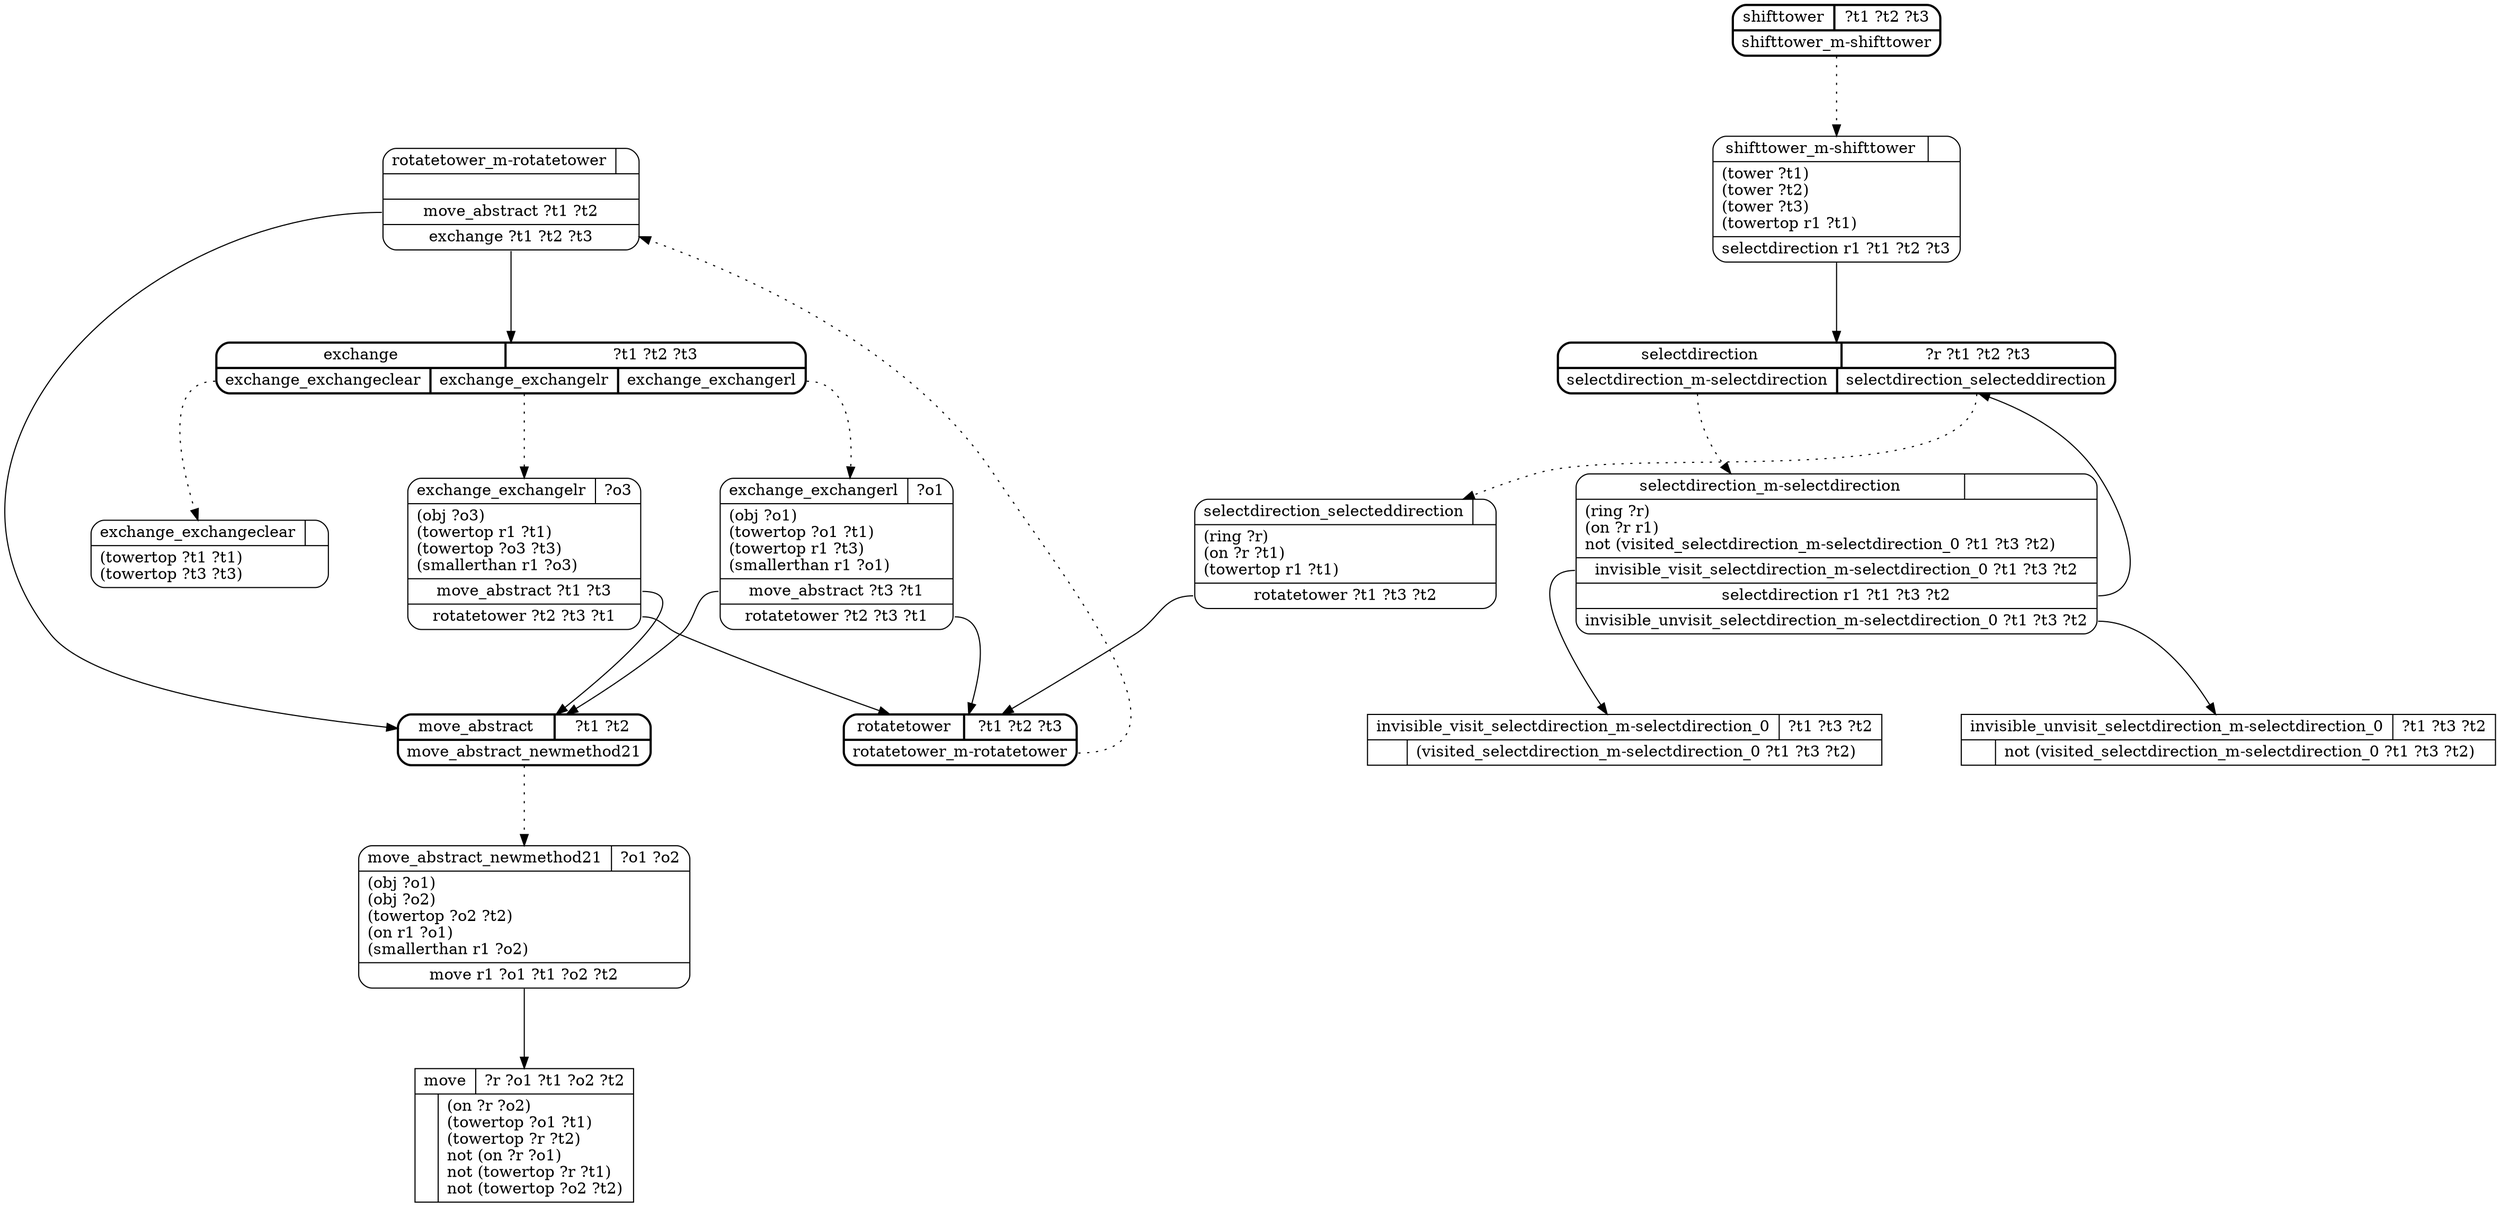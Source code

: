 // Generated by Hype
digraph "towers" {
  nodesep=1
  ranksep=1
  // Operators
  node [shape=record]
  "move" [
    label="{{\N|?r ?o1 ?t1 ?o2 ?t2}|{|(on ?r ?o2)\l(towertop ?o1 ?t1)\l(towertop ?r ?t2)\lnot (on ?r ?o1)\lnot (towertop ?r ?t1)\lnot (towertop ?o2 ?t2)\l}}"
  ]
  "invisible_visit_selectdirection_m-selectdirection_0" [
    label="{{\N|?t1 ?t3 ?t2}|{|(visited_selectdirection_m-selectdirection_0 ?t1 ?t3 ?t2)\l}}"
  ]
  "invisible_unvisit_selectdirection_m-selectdirection_0" [
    label="{{\N|?t1 ?t3 ?t2}|{|not (visited_selectdirection_m-selectdirection_0 ?t1 ?t3 ?t2)\l}}"
  ]
  // Methods
  node [shape=Mrecord]
  "shifttower" [
    style=bold
    label="{{\N|?t1 ?t2 ?t3}|{<0>shifttower_m-shifttower}}"
  ]
  "shifttower_m-shifttower" [
    label="{{\N|}|(tower ?t1)\l(tower ?t2)\l(tower ?t3)\l(towertop r1 ?t1)\l|<0>selectdirection r1 ?t1 ?t2 ?t3}"
  ]
  "shifttower":0 -> "shifttower_m-shifttower" [style=dotted]
  "shifttower_m-shifttower":0 -> "selectdirection"
  "selectdirection" [
    style=bold
    label="{{\N|?r ?t1 ?t2 ?t3}|{<0>selectdirection_m-selectdirection|<1>selectdirection_selecteddirection}}"
  ]
  "selectdirection_m-selectdirection" [
    label="{{\N|}|(ring ?r)\l(on ?r r1)\lnot (visited_selectdirection_m-selectdirection_0 ?t1 ?t3 ?t2)\l|<0>invisible_visit_selectdirection_m-selectdirection_0 ?t1 ?t3 ?t2|<1>selectdirection r1 ?t1 ?t3 ?t2|<2>invisible_unvisit_selectdirection_m-selectdirection_0 ?t1 ?t3 ?t2}"
  ]
  "selectdirection":0 -> "selectdirection_m-selectdirection" [style=dotted]
  "selectdirection_m-selectdirection":0 -> "invisible_visit_selectdirection_m-selectdirection_0"
  "selectdirection_m-selectdirection":1 -> "selectdirection"
  "selectdirection_m-selectdirection":2 -> "invisible_unvisit_selectdirection_m-selectdirection_0"
  "selectdirection_selecteddirection" [
    label="{{\N|}|(ring ?r)\l(on ?r ?t1)\l(towertop r1 ?t1)\l|<0>rotatetower ?t1 ?t3 ?t2}"
  ]
  "selectdirection":1 -> "selectdirection_selecteddirection" [style=dotted]
  "selectdirection_selecteddirection":0 -> "rotatetower"
  "rotatetower" [
    style=bold
    label="{{\N|?t1 ?t2 ?t3}|{<0>rotatetower_m-rotatetower}}"
  ]
  "rotatetower_m-rotatetower" [
    label="{{\N|}||<0>move_abstract ?t1 ?t2|<1>exchange ?t1 ?t2 ?t3}"
  ]
  "rotatetower":0 -> "rotatetower_m-rotatetower" [style=dotted]
  "rotatetower_m-rotatetower":0 -> "move_abstract"
  "rotatetower_m-rotatetower":1 -> "exchange"
  "exchange" [
    style=bold
    label="{{\N|?t1 ?t2 ?t3}|{<0>exchange_exchangeclear|<1>exchange_exchangelr|<2>exchange_exchangerl}}"
  ]
  "exchange_exchangeclear" [
    label="{{\N|}|(towertop ?t1 ?t1)\l(towertop ?t3 ?t3)\l}"
  ]
  "exchange":0 -> "exchange_exchangeclear" [style=dotted]
  "exchange_exchangelr" [
    label="{{\N|?o3}|(obj ?o3)\l(towertop r1 ?t1)\l(towertop ?o3 ?t3)\l(smallerthan r1 ?o3)\l|<0>move_abstract ?t1 ?t3|<1>rotatetower ?t2 ?t3 ?t1}"
  ]
  "exchange":1 -> "exchange_exchangelr" [style=dotted]
  "exchange_exchangelr":0 -> "move_abstract"
  "exchange_exchangelr":1 -> "rotatetower"
  "exchange_exchangerl" [
    label="{{\N|?o1}|(obj ?o1)\l(towertop ?o1 ?t1)\l(towertop r1 ?t3)\l(smallerthan r1 ?o1)\l|<0>move_abstract ?t3 ?t1|<1>rotatetower ?t2 ?t3 ?t1}"
  ]
  "exchange":2 -> "exchange_exchangerl" [style=dotted]
  "exchange_exchangerl":0 -> "move_abstract"
  "exchange_exchangerl":1 -> "rotatetower"
  "move_abstract" [
    style=bold
    label="{{\N|?t1 ?t2}|{<0>move_abstract_newmethod21}}"
  ]
  "move_abstract_newmethod21" [
    label="{{\N|?o1 ?o2}|(obj ?o1)\l(obj ?o2)\l(towertop ?o2 ?t2)\l(on r1 ?o1)\l(smallerthan r1 ?o2)\l|<0>move r1 ?o1 ?t1 ?o2 ?t2}"
  ]
  "move_abstract":0 -> "move_abstract_newmethod21" [style=dotted]
  "move_abstract_newmethod21":0 -> "move"
}
